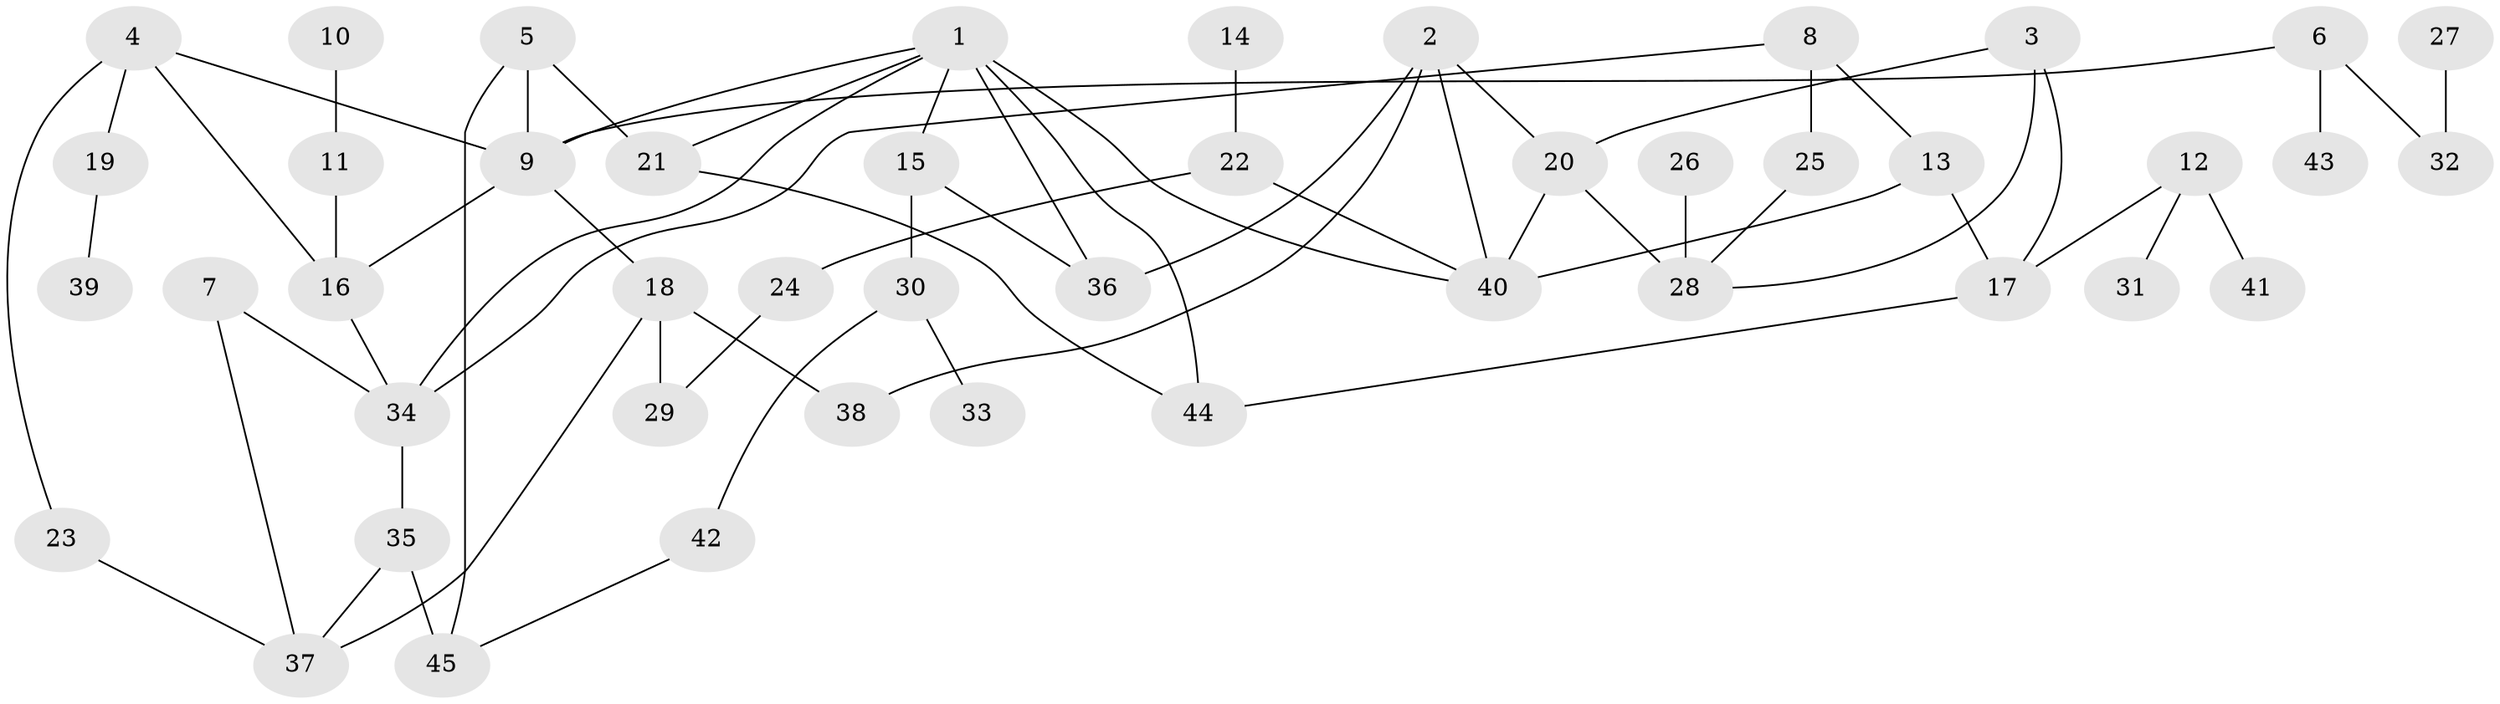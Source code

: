 // original degree distribution, {5: 0.0449438202247191, 8: 0.011235955056179775, 7: 0.011235955056179775, 3: 0.21348314606741572, 4: 0.1348314606741573, 6: 0.011235955056179775, 1: 0.3146067415730337, 2: 0.25842696629213485}
// Generated by graph-tools (version 1.1) at 2025/36/03/04/25 23:36:06]
// undirected, 45 vertices, 63 edges
graph export_dot {
  node [color=gray90,style=filled];
  1;
  2;
  3;
  4;
  5;
  6;
  7;
  8;
  9;
  10;
  11;
  12;
  13;
  14;
  15;
  16;
  17;
  18;
  19;
  20;
  21;
  22;
  23;
  24;
  25;
  26;
  27;
  28;
  29;
  30;
  31;
  32;
  33;
  34;
  35;
  36;
  37;
  38;
  39;
  40;
  41;
  42;
  43;
  44;
  45;
  1 -- 9 [weight=1.0];
  1 -- 15 [weight=1.0];
  1 -- 21 [weight=1.0];
  1 -- 34 [weight=1.0];
  1 -- 36 [weight=2.0];
  1 -- 40 [weight=1.0];
  1 -- 44 [weight=1.0];
  2 -- 20 [weight=1.0];
  2 -- 36 [weight=1.0];
  2 -- 38 [weight=1.0];
  2 -- 40 [weight=1.0];
  3 -- 17 [weight=1.0];
  3 -- 20 [weight=1.0];
  3 -- 28 [weight=1.0];
  4 -- 9 [weight=1.0];
  4 -- 16 [weight=1.0];
  4 -- 19 [weight=1.0];
  4 -- 23 [weight=1.0];
  5 -- 9 [weight=1.0];
  5 -- 21 [weight=1.0];
  5 -- 45 [weight=1.0];
  6 -- 9 [weight=1.0];
  6 -- 32 [weight=1.0];
  6 -- 43 [weight=1.0];
  7 -- 34 [weight=1.0];
  7 -- 37 [weight=1.0];
  8 -- 13 [weight=1.0];
  8 -- 25 [weight=1.0];
  8 -- 34 [weight=1.0];
  9 -- 16 [weight=1.0];
  9 -- 18 [weight=1.0];
  10 -- 11 [weight=1.0];
  11 -- 16 [weight=1.0];
  12 -- 17 [weight=1.0];
  12 -- 31 [weight=1.0];
  12 -- 41 [weight=1.0];
  13 -- 17 [weight=1.0];
  13 -- 40 [weight=1.0];
  14 -- 22 [weight=1.0];
  15 -- 30 [weight=1.0];
  15 -- 36 [weight=1.0];
  16 -- 34 [weight=1.0];
  17 -- 44 [weight=1.0];
  18 -- 29 [weight=1.0];
  18 -- 37 [weight=1.0];
  18 -- 38 [weight=1.0];
  19 -- 39 [weight=1.0];
  20 -- 28 [weight=2.0];
  20 -- 40 [weight=1.0];
  21 -- 44 [weight=1.0];
  22 -- 24 [weight=1.0];
  22 -- 40 [weight=1.0];
  23 -- 37 [weight=1.0];
  24 -- 29 [weight=1.0];
  25 -- 28 [weight=1.0];
  26 -- 28 [weight=1.0];
  27 -- 32 [weight=1.0];
  30 -- 33 [weight=1.0];
  30 -- 42 [weight=1.0];
  34 -- 35 [weight=1.0];
  35 -- 37 [weight=1.0];
  35 -- 45 [weight=2.0];
  42 -- 45 [weight=1.0];
}
